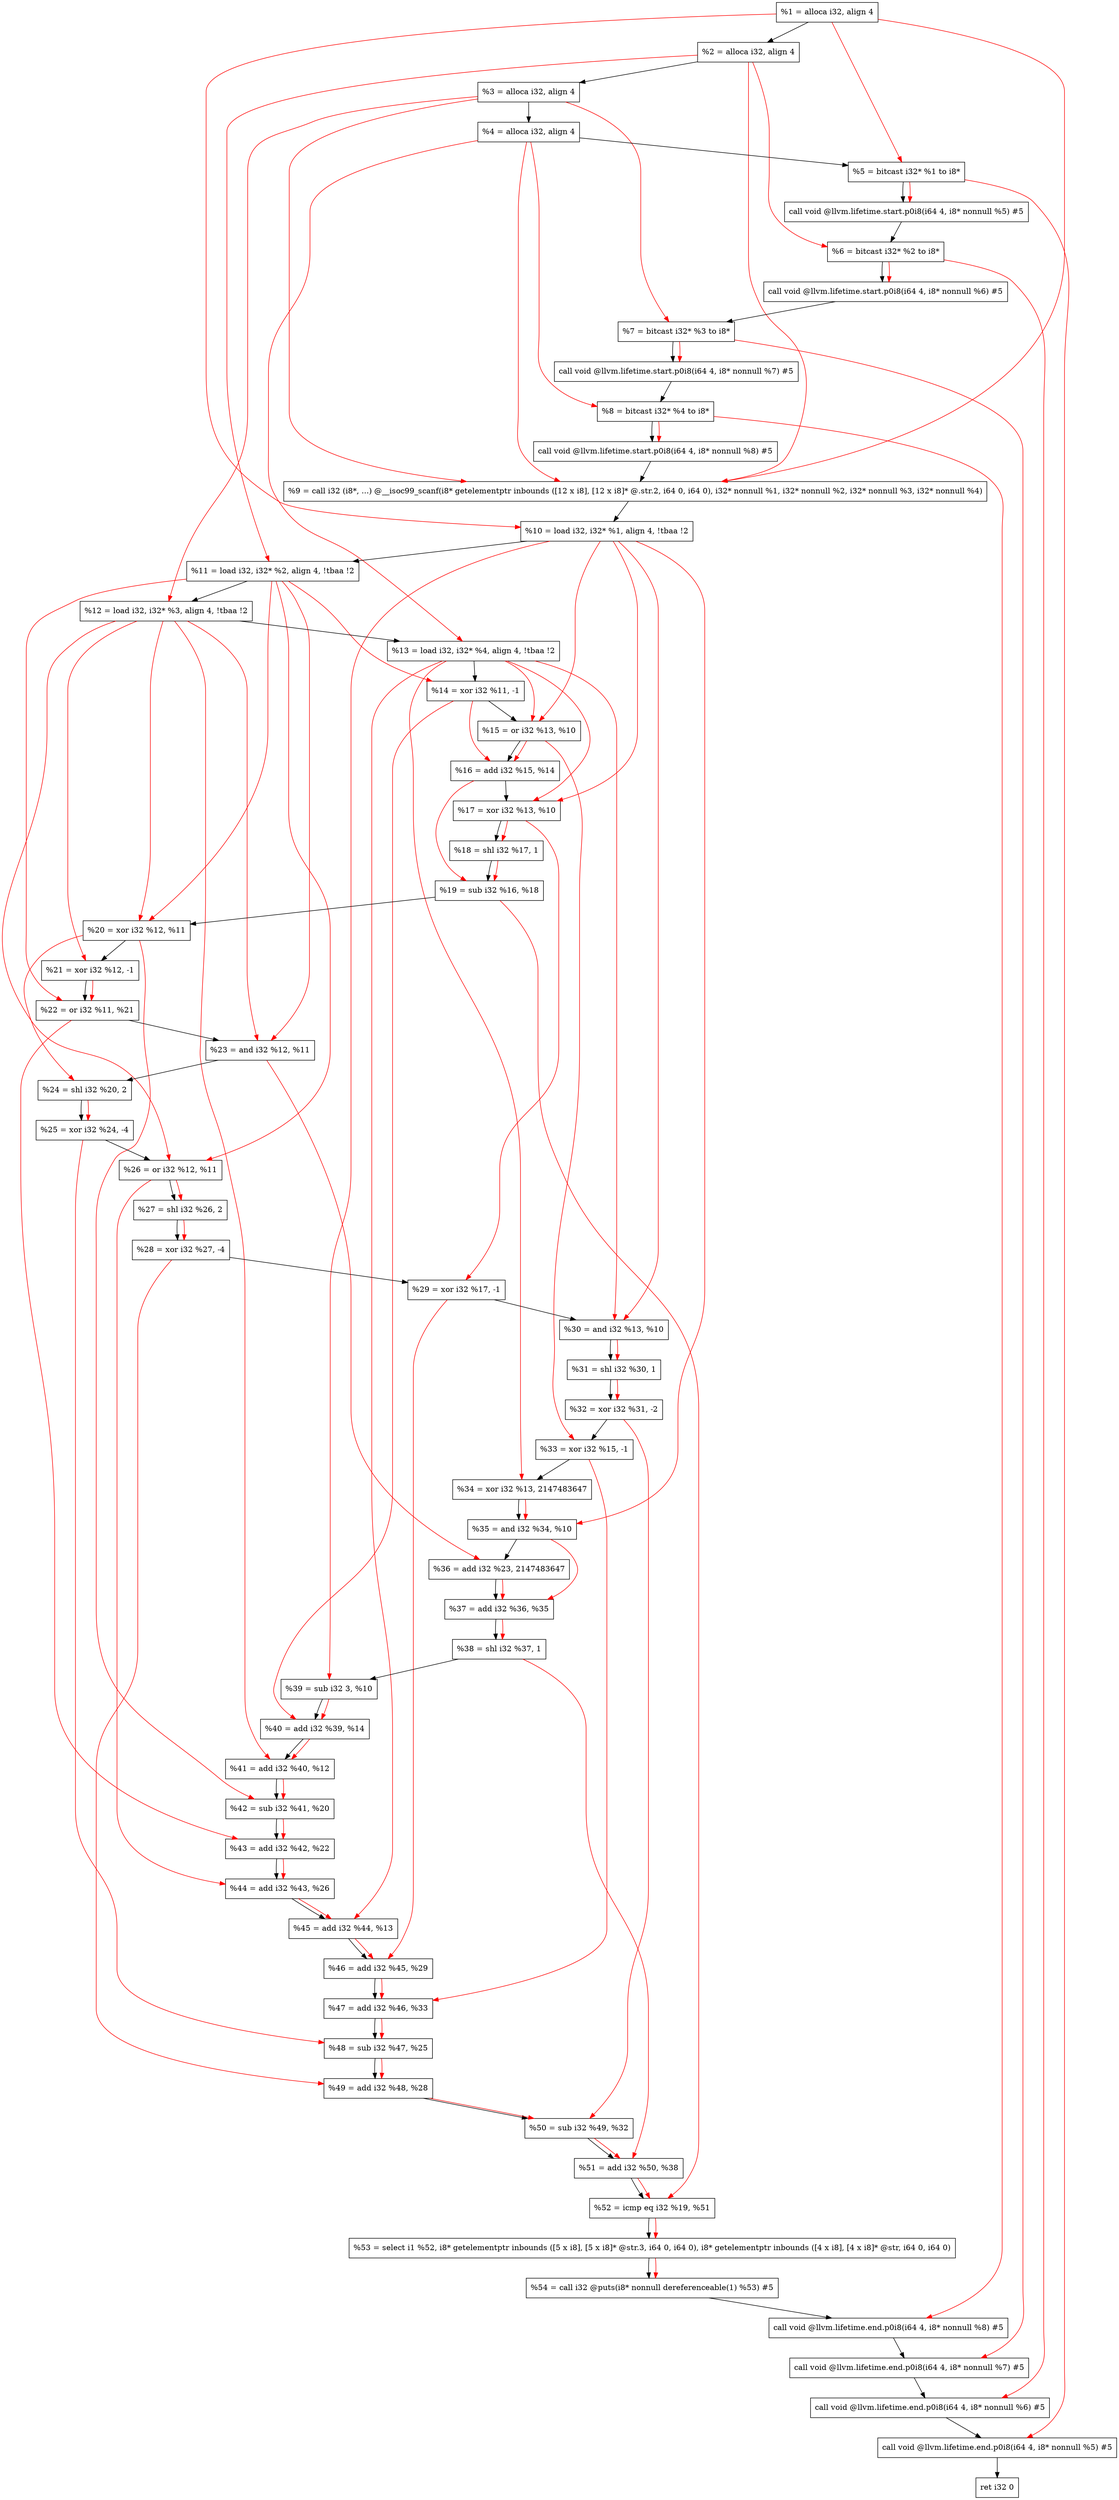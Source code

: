 digraph "DFG for'main' function" {
	Node0x2283be8[shape=record, label="  %1 = alloca i32, align 4"];
	Node0x2283c68[shape=record, label="  %2 = alloca i32, align 4"];
	Node0x2283cf8[shape=record, label="  %3 = alloca i32, align 4"];
	Node0x2283d58[shape=record, label="  %4 = alloca i32, align 4"];
	Node0x2283e08[shape=record, label="  %5 = bitcast i32* %1 to i8*"];
	Node0x2284238[shape=record, label="  call void @llvm.lifetime.start.p0i8(i64 4, i8* nonnull %5) #5"];
	Node0x2284318[shape=record, label="  %6 = bitcast i32* %2 to i8*"];
	Node0x2284418[shape=record, label="  call void @llvm.lifetime.start.p0i8(i64 4, i8* nonnull %6) #5"];
	Node0x22844d8[shape=record, label="  %7 = bitcast i32* %3 to i8*"];
	Node0x2284588[shape=record, label="  call void @llvm.lifetime.start.p0i8(i64 4, i8* nonnull %7) #5"];
	Node0x2284648[shape=record, label="  %8 = bitcast i32* %4 to i8*"];
	Node0x22846f8[shape=record, label="  call void @llvm.lifetime.start.p0i8(i64 4, i8* nonnull %8) #5"];
	Node0x227eb40[shape=record, label="  %9 = call i32 (i8*, ...) @__isoc99_scanf(i8* getelementptr inbounds ([12 x i8], [12 x i8]* @.str.2, i64 0, i64 0), i32* nonnull %1, i32* nonnull %2, i32* nonnull %3, i32* nonnull %4)"];
	Node0x22848f8[shape=record, label="  %10 = load i32, i32* %1, align 4, !tbaa !2"];
	Node0x2285868[shape=record, label="  %11 = load i32, i32* %2, align 4, !tbaa !2"];
	Node0x2285ed8[shape=record, label="  %12 = load i32, i32* %3, align 4, !tbaa !2"];
	Node0x2285f38[shape=record, label="  %13 = load i32, i32* %4, align 4, !tbaa !2"];
	Node0x2285fb0[shape=record, label="  %14 = xor i32 %11, -1"];
	Node0x2286020[shape=record, label="  %15 = or i32 %13, %10"];
	Node0x2286090[shape=record, label="  %16 = add i32 %15, %14"];
	Node0x2286100[shape=record, label="  %17 = xor i32 %13, %10"];
	Node0x2286170[shape=record, label="  %18 = shl i32 %17, 1"];
	Node0x22861e0[shape=record, label="  %19 = sub i32 %16, %18"];
	Node0x2286250[shape=record, label="  %20 = xor i32 %12, %11"];
	Node0x22862c0[shape=record, label="  %21 = xor i32 %12, -1"];
	Node0x2286330[shape=record, label="  %22 = or i32 %11, %21"];
	Node0x22863a0[shape=record, label="  %23 = and i32 %12, %11"];
	Node0x2286410[shape=record, label="  %24 = shl i32 %20, 2"];
	Node0x2286480[shape=record, label="  %25 = xor i32 %24, -4"];
	Node0x22864f0[shape=record, label="  %26 = or i32 %12, %11"];
	Node0x2286560[shape=record, label="  %27 = shl i32 %26, 2"];
	Node0x22865d0[shape=record, label="  %28 = xor i32 %27, -4"];
	Node0x2286640[shape=record, label="  %29 = xor i32 %17, -1"];
	Node0x22866b0[shape=record, label="  %30 = and i32 %13, %10"];
	Node0x2286720[shape=record, label="  %31 = shl i32 %30, 1"];
	Node0x2286790[shape=record, label="  %32 = xor i32 %31, -2"];
	Node0x2286800[shape=record, label="  %33 = xor i32 %15, -1"];
	Node0x2286870[shape=record, label="  %34 = xor i32 %13, 2147483647"];
	Node0x22868e0[shape=record, label="  %35 = and i32 %34, %10"];
	Node0x2286950[shape=record, label="  %36 = add i32 %23, 2147483647"];
	Node0x22869c0[shape=record, label="  %37 = add i32 %36, %35"];
	Node0x2286a30[shape=record, label="  %38 = shl i32 %37, 1"];
	Node0x2286ad0[shape=record, label="  %39 = sub i32 3, %10"];
	Node0x2286b40[shape=record, label="  %40 = add i32 %39, %14"];
	Node0x2286bb0[shape=record, label="  %41 = add i32 %40, %12"];
	Node0x2286c20[shape=record, label="  %42 = sub i32 %41, %20"];
	Node0x2286c90[shape=record, label="  %43 = add i32 %42, %22"];
	Node0x2286d00[shape=record, label="  %44 = add i32 %43, %26"];
	Node0x2286d70[shape=record, label="  %45 = add i32 %44, %13"];
	Node0x2286de0[shape=record, label="  %46 = add i32 %45, %29"];
	Node0x2286e50[shape=record, label="  %47 = add i32 %46, %33"];
	Node0x2286ec0[shape=record, label="  %48 = sub i32 %47, %25"];
	Node0x2286f30[shape=record, label="  %49 = add i32 %48, %28"];
	Node0x2286fa0[shape=record, label="  %50 = sub i32 %49, %32"];
	Node0x2287010[shape=record, label="  %51 = add i32 %50, %38"];
	Node0x2287080[shape=record, label="  %52 = icmp eq i32 %19, %51"];
	Node0x22238b8[shape=record, label="  %53 = select i1 %52, i8* getelementptr inbounds ([5 x i8], [5 x i8]* @str.3, i64 0, i64 0), i8* getelementptr inbounds ([4 x i8], [4 x i8]* @str, i64 0, i64 0)"];
	Node0x2287110[shape=record, label="  %54 = call i32 @puts(i8* nonnull dereferenceable(1) %53) #5"];
	Node0x22873b8[shape=record, label="  call void @llvm.lifetime.end.p0i8(i64 4, i8* nonnull %8) #5"];
	Node0x2287518[shape=record, label="  call void @llvm.lifetime.end.p0i8(i64 4, i8* nonnull %7) #5"];
	Node0x2287628[shape=record, label="  call void @llvm.lifetime.end.p0i8(i64 4, i8* nonnull %6) #5"];
	Node0x2287738[shape=record, label="  call void @llvm.lifetime.end.p0i8(i64 4, i8* nonnull %5) #5"];
	Node0x22877f8[shape=record, label="  ret i32 0"];
	Node0x2283be8 -> Node0x2283c68;
	Node0x2283c68 -> Node0x2283cf8;
	Node0x2283cf8 -> Node0x2283d58;
	Node0x2283d58 -> Node0x2283e08;
	Node0x2283e08 -> Node0x2284238;
	Node0x2284238 -> Node0x2284318;
	Node0x2284318 -> Node0x2284418;
	Node0x2284418 -> Node0x22844d8;
	Node0x22844d8 -> Node0x2284588;
	Node0x2284588 -> Node0x2284648;
	Node0x2284648 -> Node0x22846f8;
	Node0x22846f8 -> Node0x227eb40;
	Node0x227eb40 -> Node0x22848f8;
	Node0x22848f8 -> Node0x2285868;
	Node0x2285868 -> Node0x2285ed8;
	Node0x2285ed8 -> Node0x2285f38;
	Node0x2285f38 -> Node0x2285fb0;
	Node0x2285fb0 -> Node0x2286020;
	Node0x2286020 -> Node0x2286090;
	Node0x2286090 -> Node0x2286100;
	Node0x2286100 -> Node0x2286170;
	Node0x2286170 -> Node0x22861e0;
	Node0x22861e0 -> Node0x2286250;
	Node0x2286250 -> Node0x22862c0;
	Node0x22862c0 -> Node0x2286330;
	Node0x2286330 -> Node0x22863a0;
	Node0x22863a0 -> Node0x2286410;
	Node0x2286410 -> Node0x2286480;
	Node0x2286480 -> Node0x22864f0;
	Node0x22864f0 -> Node0x2286560;
	Node0x2286560 -> Node0x22865d0;
	Node0x22865d0 -> Node0x2286640;
	Node0x2286640 -> Node0x22866b0;
	Node0x22866b0 -> Node0x2286720;
	Node0x2286720 -> Node0x2286790;
	Node0x2286790 -> Node0x2286800;
	Node0x2286800 -> Node0x2286870;
	Node0x2286870 -> Node0x22868e0;
	Node0x22868e0 -> Node0x2286950;
	Node0x2286950 -> Node0x22869c0;
	Node0x22869c0 -> Node0x2286a30;
	Node0x2286a30 -> Node0x2286ad0;
	Node0x2286ad0 -> Node0x2286b40;
	Node0x2286b40 -> Node0x2286bb0;
	Node0x2286bb0 -> Node0x2286c20;
	Node0x2286c20 -> Node0x2286c90;
	Node0x2286c90 -> Node0x2286d00;
	Node0x2286d00 -> Node0x2286d70;
	Node0x2286d70 -> Node0x2286de0;
	Node0x2286de0 -> Node0x2286e50;
	Node0x2286e50 -> Node0x2286ec0;
	Node0x2286ec0 -> Node0x2286f30;
	Node0x2286f30 -> Node0x2286fa0;
	Node0x2286fa0 -> Node0x2287010;
	Node0x2287010 -> Node0x2287080;
	Node0x2287080 -> Node0x22238b8;
	Node0x22238b8 -> Node0x2287110;
	Node0x2287110 -> Node0x22873b8;
	Node0x22873b8 -> Node0x2287518;
	Node0x2287518 -> Node0x2287628;
	Node0x2287628 -> Node0x2287738;
	Node0x2287738 -> Node0x22877f8;
edge [color=red]
	Node0x2283be8 -> Node0x2283e08;
	Node0x2283e08 -> Node0x2284238;
	Node0x2283c68 -> Node0x2284318;
	Node0x2284318 -> Node0x2284418;
	Node0x2283cf8 -> Node0x22844d8;
	Node0x22844d8 -> Node0x2284588;
	Node0x2283d58 -> Node0x2284648;
	Node0x2284648 -> Node0x22846f8;
	Node0x2283be8 -> Node0x227eb40;
	Node0x2283c68 -> Node0x227eb40;
	Node0x2283cf8 -> Node0x227eb40;
	Node0x2283d58 -> Node0x227eb40;
	Node0x2283be8 -> Node0x22848f8;
	Node0x2283c68 -> Node0x2285868;
	Node0x2283cf8 -> Node0x2285ed8;
	Node0x2283d58 -> Node0x2285f38;
	Node0x2285868 -> Node0x2285fb0;
	Node0x2285f38 -> Node0x2286020;
	Node0x22848f8 -> Node0x2286020;
	Node0x2286020 -> Node0x2286090;
	Node0x2285fb0 -> Node0x2286090;
	Node0x2285f38 -> Node0x2286100;
	Node0x22848f8 -> Node0x2286100;
	Node0x2286100 -> Node0x2286170;
	Node0x2286090 -> Node0x22861e0;
	Node0x2286170 -> Node0x22861e0;
	Node0x2285ed8 -> Node0x2286250;
	Node0x2285868 -> Node0x2286250;
	Node0x2285ed8 -> Node0x22862c0;
	Node0x2285868 -> Node0x2286330;
	Node0x22862c0 -> Node0x2286330;
	Node0x2285ed8 -> Node0x22863a0;
	Node0x2285868 -> Node0x22863a0;
	Node0x2286250 -> Node0x2286410;
	Node0x2286410 -> Node0x2286480;
	Node0x2285ed8 -> Node0x22864f0;
	Node0x2285868 -> Node0x22864f0;
	Node0x22864f0 -> Node0x2286560;
	Node0x2286560 -> Node0x22865d0;
	Node0x2286100 -> Node0x2286640;
	Node0x2285f38 -> Node0x22866b0;
	Node0x22848f8 -> Node0x22866b0;
	Node0x22866b0 -> Node0x2286720;
	Node0x2286720 -> Node0x2286790;
	Node0x2286020 -> Node0x2286800;
	Node0x2285f38 -> Node0x2286870;
	Node0x2286870 -> Node0x22868e0;
	Node0x22848f8 -> Node0x22868e0;
	Node0x22863a0 -> Node0x2286950;
	Node0x2286950 -> Node0x22869c0;
	Node0x22868e0 -> Node0x22869c0;
	Node0x22869c0 -> Node0x2286a30;
	Node0x22848f8 -> Node0x2286ad0;
	Node0x2286ad0 -> Node0x2286b40;
	Node0x2285fb0 -> Node0x2286b40;
	Node0x2286b40 -> Node0x2286bb0;
	Node0x2285ed8 -> Node0x2286bb0;
	Node0x2286bb0 -> Node0x2286c20;
	Node0x2286250 -> Node0x2286c20;
	Node0x2286c20 -> Node0x2286c90;
	Node0x2286330 -> Node0x2286c90;
	Node0x2286c90 -> Node0x2286d00;
	Node0x22864f0 -> Node0x2286d00;
	Node0x2286d00 -> Node0x2286d70;
	Node0x2285f38 -> Node0x2286d70;
	Node0x2286d70 -> Node0x2286de0;
	Node0x2286640 -> Node0x2286de0;
	Node0x2286de0 -> Node0x2286e50;
	Node0x2286800 -> Node0x2286e50;
	Node0x2286e50 -> Node0x2286ec0;
	Node0x2286480 -> Node0x2286ec0;
	Node0x2286ec0 -> Node0x2286f30;
	Node0x22865d0 -> Node0x2286f30;
	Node0x2286f30 -> Node0x2286fa0;
	Node0x2286790 -> Node0x2286fa0;
	Node0x2286fa0 -> Node0x2287010;
	Node0x2286a30 -> Node0x2287010;
	Node0x22861e0 -> Node0x2287080;
	Node0x2287010 -> Node0x2287080;
	Node0x2287080 -> Node0x22238b8;
	Node0x22238b8 -> Node0x2287110;
	Node0x2284648 -> Node0x22873b8;
	Node0x22844d8 -> Node0x2287518;
	Node0x2284318 -> Node0x2287628;
	Node0x2283e08 -> Node0x2287738;
}
